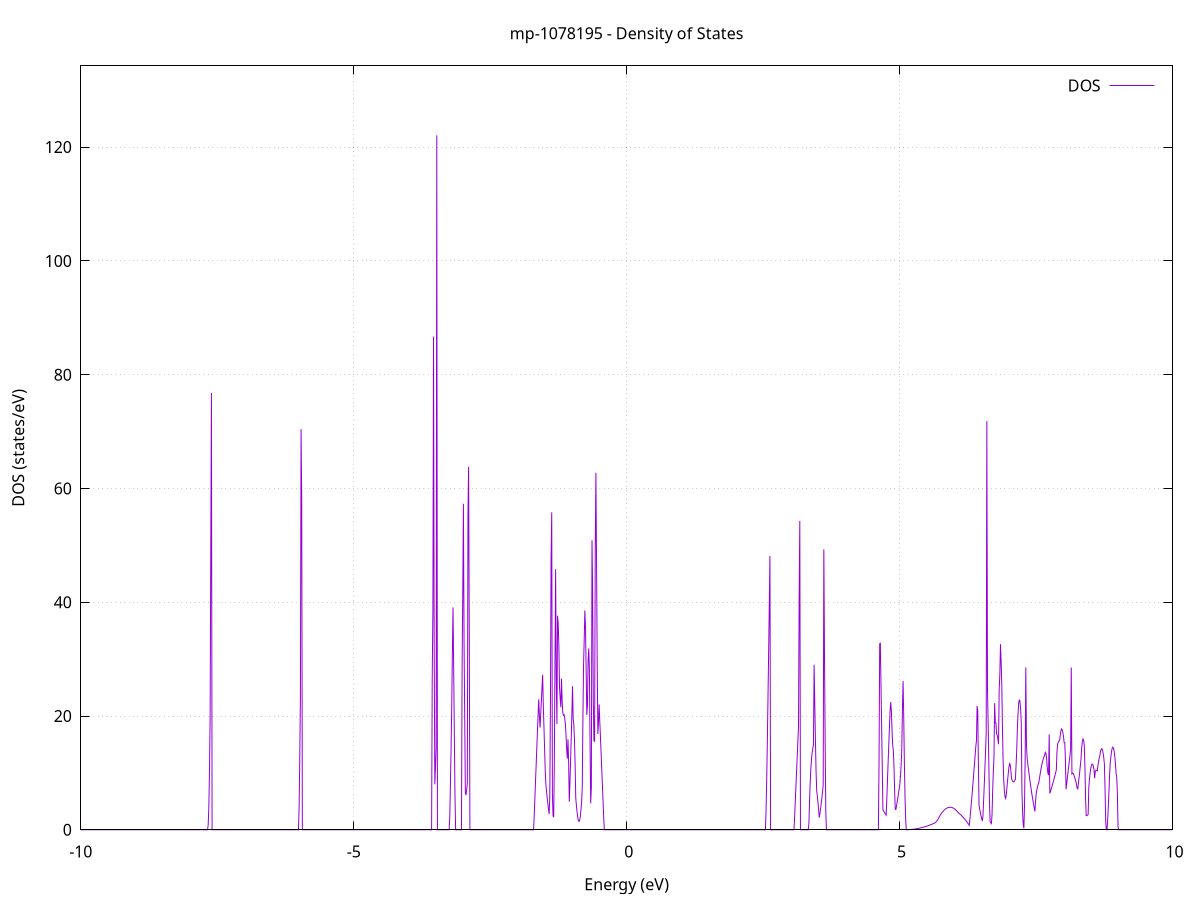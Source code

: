 set title 'mp-1078195 - Density of States'
set xlabel 'Energy (eV)'
set ylabel 'DOS (states/eV)'
set grid
set xrange [-10:10]
set yrange [0:134.280]
set xzeroaxis lt -1
set terminal png size 800,600
set output 'mp-1078195_dos_gnuplot.png'
plot '-' using 1:2 with lines title 'DOS'
-13.709900 0.000000
-13.698000 0.000000
-13.686100 0.000000
-13.674200 0.000000
-13.662300 0.000000
-13.650400 0.000000
-13.638500 0.000000
-13.626600 0.000000
-13.614700 0.000000
-13.602800 0.000000
-13.590900 0.000000
-13.579000 0.000000
-13.567100 0.000000
-13.555200 0.000000
-13.543300 0.000000
-13.531400 0.000000
-13.519500 0.000000
-13.507600 0.000000
-13.495700 0.000000
-13.483800 0.000000
-13.471900 0.000000
-13.460000 0.000000
-13.448100 0.000000
-13.436200 0.000000
-13.424300 0.000000
-13.412400 0.000000
-13.400500 0.000000
-13.388700 0.000000
-13.376800 0.000000
-13.364900 0.000000
-13.353000 0.000000
-13.341100 0.000000
-13.329200 0.000000
-13.317300 0.000000
-13.305400 0.000000
-13.293500 0.000000
-13.281600 0.000000
-13.269700 0.000000
-13.257800 0.000000
-13.245900 0.000000
-13.234000 0.000000
-13.222100 0.000000
-13.210200 0.000000
-13.198300 0.000000
-13.186400 0.000000
-13.174500 0.000000
-13.162600 0.000000
-13.150700 0.000000
-13.138800 0.000000
-13.126900 0.000000
-13.115000 0.000000
-13.103100 0.000000
-13.091200 0.000000
-13.079300 0.000000
-13.067400 0.000000
-13.055500 0.000000
-13.043600 0.000000
-13.031700 0.000000
-13.019800 0.000000
-13.007900 0.000000
-12.996000 0.000000
-12.984100 0.000000
-12.972200 0.000000
-12.960300 0.000000
-12.948400 0.000000
-12.936600 0.000000
-12.924700 0.000000
-12.912800 0.000000
-12.900900 0.000000
-12.889000 0.000000
-12.877100 0.000000
-12.865200 0.000000
-12.853300 0.000000
-12.841400 0.000000
-12.829500 0.000000
-12.817600 0.000000
-12.805700 0.000000
-12.793800 0.000000
-12.781900 0.000000
-12.770000 0.000000
-12.758100 0.000000
-12.746200 0.000000
-12.734300 0.000000
-12.722400 0.000000
-12.710500 0.000000
-12.698600 0.000000
-12.686700 0.000000
-12.674800 0.000000
-12.662900 0.000000
-12.651000 0.000000
-12.639100 0.000000
-12.627200 0.021600
-12.615300 3.107000
-12.603400 12.337200
-12.591500 29.364600
-12.579600 96.407700
-12.567700 18.772100
-12.555800 0.000000
-12.543900 0.000000
-12.532000 0.000000
-12.520100 0.000000
-12.508200 0.000000
-12.496400 0.000000
-12.484500 0.000000
-12.472600 0.000000
-12.460700 0.000000
-12.448800 0.000000
-12.436900 0.000000
-12.425000 0.000000
-12.413100 0.000000
-12.401200 0.000000
-12.389300 0.000000
-12.377400 0.000000
-12.365500 0.000000
-12.353600 0.000000
-12.341700 0.000000
-12.329800 0.000000
-12.317900 0.000000
-12.306000 0.000000
-12.294100 5.249900
-12.282200 16.718500
-12.270300 44.596500
-12.258400 97.132300
-12.246500 0.000000
-12.234600 0.000000
-12.222700 0.000000
-12.210800 0.000000
-12.198900 0.000000
-12.187000 0.000000
-12.175100 0.000000
-12.163200 0.000000
-12.151300 0.000000
-12.139400 0.000000
-12.127500 0.000000
-12.115600 0.000000
-12.103700 0.000000
-12.091800 0.000000
-12.079900 0.000000
-12.068000 0.000000
-12.056100 0.000000
-12.044300 0.000000
-12.032400 0.000000
-12.020500 0.000000
-12.008600 0.000000
-11.996700 0.000000
-11.984800 0.000000
-11.972900 0.000000
-11.961000 0.000000
-11.949100 0.000000
-11.937200 0.000000
-11.925300 0.000000
-11.913400 0.000000
-11.901500 0.000000
-11.889600 0.000000
-11.877700 0.000000
-11.865800 0.000000
-11.853900 0.000000
-11.842000 0.000000
-11.830100 0.000000
-11.818200 0.000000
-11.806300 0.000000
-11.794400 0.000000
-11.782500 0.000000
-11.770600 0.000000
-11.758700 0.000000
-11.746800 0.000000
-11.734900 0.000000
-11.723000 0.000000
-11.711100 66.922400
-11.699200 66.798400
-11.687300 92.194800
-11.675400 44.564300
-11.663500 0.000000
-11.651600 0.000000
-11.639700 0.000000
-11.627800 95.979700
-11.615900 146.879700
-11.604100 0.000000
-11.592200 0.000000
-11.580300 0.000000
-11.568400 0.000000
-11.556500 0.000000
-11.544600 0.000000
-11.532700 0.000000
-11.520800 0.000000
-11.508900 0.000000
-11.497000 0.000000
-11.485100 0.000000
-11.473200 0.000000
-11.461300 0.000000
-11.449400 0.000000
-11.437500 0.000000
-11.425600 0.000000
-11.413700 0.000000
-11.401800 0.000000
-11.389900 0.000000
-11.378000 0.000000
-11.366100 0.000000
-11.354200 0.000000
-11.342300 0.000000
-11.330400 0.000000
-11.318500 0.000000
-11.306600 0.000000
-11.294700 0.000000
-11.282800 0.000000
-11.270900 0.000000
-11.259000 0.000000
-11.247100 0.000000
-11.235200 0.000000
-11.223300 0.000000
-11.211400 0.000000
-11.199500 0.000000
-11.187600 0.000000
-11.175700 0.000000
-11.163800 0.000000
-11.152000 0.000000
-11.140100 0.000000
-11.128200 0.000000
-11.116300 0.000000
-11.104400 0.000000
-11.092500 0.000000
-11.080600 0.000000
-11.068700 0.000000
-11.056800 0.000000
-11.044900 0.000000
-11.033000 0.000000
-11.021100 0.000000
-11.009200 0.000000
-10.997300 0.000000
-10.985400 0.000000
-10.973500 0.000000
-10.961600 0.000000
-10.949700 0.000000
-10.937800 0.000000
-10.925900 0.000000
-10.914000 0.000000
-10.902100 0.000000
-10.890200 0.000000
-10.878300 0.000000
-10.866400 0.000000
-10.854500 0.000000
-10.842600 0.000000
-10.830700 0.000000
-10.818800 0.000000
-10.806900 0.000000
-10.795000 0.000000
-10.783100 0.000000
-10.771200 0.000000
-10.759300 0.000000
-10.747400 0.000000
-10.735500 0.000000
-10.723600 0.000000
-10.711800 0.000000
-10.699900 0.000000
-10.688000 0.000000
-10.676100 0.000000
-10.664200 0.000000
-10.652300 0.000000
-10.640400 0.000000
-10.628500 0.000000
-10.616600 0.000000
-10.604700 0.000000
-10.592800 0.000000
-10.580900 0.000000
-10.569000 0.000000
-10.557100 0.000000
-10.545200 0.000000
-10.533300 0.000000
-10.521400 0.000000
-10.509500 0.000000
-10.497600 0.000000
-10.485700 0.000000
-10.473800 0.000000
-10.461900 0.000000
-10.450000 0.000000
-10.438100 0.000000
-10.426200 0.000000
-10.414300 0.000000
-10.402400 0.000000
-10.390500 0.000000
-10.378600 0.000000
-10.366700 0.000000
-10.354800 0.000000
-10.342900 0.000000
-10.331000 0.000000
-10.319100 0.000000
-10.307200 0.000000
-10.295300 0.000000
-10.283400 0.000000
-10.271500 0.000000
-10.259700 0.000000
-10.247800 0.000000
-10.235900 0.000000
-10.224000 0.000000
-10.212100 0.000000
-10.200200 0.000000
-10.188300 0.000000
-10.176400 0.000000
-10.164500 0.000000
-10.152600 0.000000
-10.140700 0.000000
-10.128800 0.000000
-10.116900 0.000000
-10.105000 0.000000
-10.093100 0.000000
-10.081200 0.000000
-10.069300 0.000000
-10.057400 0.000000
-10.045500 0.000000
-10.033600 0.000000
-10.021700 0.000000
-10.009800 0.000000
-9.997900 0.000000
-9.986000 0.000000
-9.974100 0.000000
-9.962200 0.000000
-9.950300 0.000000
-9.938400 0.000000
-9.926500 0.000000
-9.914600 0.000000
-9.902700 0.000000
-9.890800 0.000000
-9.878900 0.000000
-9.867000 0.000000
-9.855100 0.000000
-9.843200 0.000000
-9.831300 0.000000
-9.819500 0.000000
-9.807600 0.000000
-9.795700 0.000000
-9.783800 0.000000
-9.771900 0.000000
-9.760000 0.000000
-9.748100 0.000000
-9.736200 0.000000
-9.724300 0.000000
-9.712400 0.000000
-9.700500 0.000000
-9.688600 0.000000
-9.676700 0.000000
-9.664800 0.000000
-9.652900 0.000000
-9.641000 0.000000
-9.629100 0.000000
-9.617200 0.000000
-9.605300 0.000000
-9.593400 0.000000
-9.581500 0.000000
-9.569600 0.000000
-9.557700 0.000000
-9.545800 0.000000
-9.533900 0.000000
-9.522000 0.000000
-9.510100 0.000000
-9.498200 0.000000
-9.486300 0.000000
-9.474400 0.000000
-9.462500 0.000000
-9.450600 0.000000
-9.438700 0.000000
-9.426800 0.000000
-9.414900 0.000000
-9.403000 0.000000
-9.391100 0.000000
-9.379200 0.000000
-9.367400 0.000000
-9.355500 0.000000
-9.343600 0.000000
-9.331700 0.000000
-9.319800 0.000000
-9.307900 0.000000
-9.296000 0.000000
-9.284100 0.000000
-9.272200 0.000000
-9.260300 0.000000
-9.248400 0.000000
-9.236500 0.000000
-9.224600 0.000000
-9.212700 0.000000
-9.200800 0.000000
-9.188900 0.000000
-9.177000 0.000000
-9.165100 0.000000
-9.153200 0.000000
-9.141300 0.000000
-9.129400 0.000000
-9.117500 0.000000
-9.105600 0.000000
-9.093700 0.000000
-9.081800 0.000000
-9.069900 0.000000
-9.058000 0.000000
-9.046100 0.000000
-9.034200 0.000000
-9.022300 0.000000
-9.010400 0.000000
-8.998500 0.000000
-8.986600 0.000000
-8.974700 0.000000
-8.962800 0.000000
-8.950900 0.000000
-8.939000 0.000000
-8.927200 0.000000
-8.915300 0.000000
-8.903400 0.000000
-8.891500 0.000000
-8.879600 0.000000
-8.867700 0.000000
-8.855800 0.000000
-8.843900 0.000000
-8.832000 0.000000
-8.820100 0.000000
-8.808200 0.000000
-8.796300 0.000000
-8.784400 0.000000
-8.772500 0.000000
-8.760600 0.000000
-8.748700 0.000000
-8.736800 0.000000
-8.724900 0.000000
-8.713000 0.000000
-8.701100 0.000000
-8.689200 0.000000
-8.677300 0.000000
-8.665400 0.000000
-8.653500 0.000000
-8.641600 0.000000
-8.629700 0.000000
-8.617800 0.000000
-8.605900 0.000000
-8.594000 0.000000
-8.582100 0.000000
-8.570200 0.000000
-8.558300 0.000000
-8.546400 0.000000
-8.534500 0.000000
-8.522600 0.000000
-8.510700 0.000000
-8.498800 0.000000
-8.486900 0.000000
-8.475100 0.000000
-8.463200 0.000000
-8.451300 0.000000
-8.439400 0.000000
-8.427500 0.000000
-8.415600 0.000000
-8.403700 0.000000
-8.391800 0.000000
-8.379900 0.000000
-8.368000 0.000000
-8.356100 0.000000
-8.344200 0.000000
-8.332300 0.000000
-8.320400 0.000000
-8.308500 0.000000
-8.296600 0.000000
-8.284700 0.000000
-8.272800 0.000000
-8.260900 0.000000
-8.249000 0.000000
-8.237100 0.000000
-8.225200 0.000000
-8.213300 0.000000
-8.201400 0.000000
-8.189500 0.000000
-8.177600 0.000000
-8.165700 0.000000
-8.153800 0.000000
-8.141900 0.000000
-8.130000 0.000000
-8.118100 0.000000
-8.106200 0.000000
-8.094300 0.000000
-8.082400 0.000000
-8.070500 0.000000
-8.058600 0.000000
-8.046700 0.000000
-8.034900 0.000000
-8.023000 0.000000
-8.011100 0.000000
-7.999200 0.000000
-7.987300 0.000000
-7.975400 0.000000
-7.963500 0.000000
-7.951600 0.000000
-7.939700 0.000000
-7.927800 0.000000
-7.915900 0.000000
-7.904000 0.000000
-7.892100 0.000000
-7.880200 0.000000
-7.868300 0.000000
-7.856400 0.000000
-7.844500 0.000000
-7.832600 0.000000
-7.820700 0.000000
-7.808800 0.000000
-7.796900 0.000000
-7.785000 0.000000
-7.773100 0.000000
-7.761200 0.000000
-7.749300 0.000000
-7.737400 0.000000
-7.725500 0.000000
-7.713600 0.000000
-7.701700 0.000000
-7.689800 0.000000
-7.677900 0.000000
-7.666000 0.876300
-7.654100 3.965700
-7.642200 10.370000
-7.630300 20.100300
-7.618400 49.810800
-7.606500 76.794800
-7.594600 0.000000
-7.582800 0.000000
-7.570900 0.000000
-7.559000 0.000000
-7.547100 0.000000
-7.535200 0.000000
-7.523300 0.000000
-7.511400 0.000000
-7.499500 0.000000
-7.487600 0.000000
-7.475700 0.000000
-7.463800 0.000000
-7.451900 0.000000
-7.440000 0.000000
-7.428100 0.000000
-7.416200 0.000000
-7.404300 0.000000
-7.392400 0.000000
-7.380500 0.000000
-7.368600 0.000000
-7.356700 0.000000
-7.344800 0.000000
-7.332900 0.000000
-7.321000 0.000000
-7.309100 0.000000
-7.297200 0.000000
-7.285300 0.000000
-7.273400 0.000000
-7.261500 0.000000
-7.249600 0.000000
-7.237700 0.000000
-7.225800 0.000000
-7.213900 0.000000
-7.202000 0.000000
-7.190100 0.000000
-7.178200 0.000000
-7.166300 0.000000
-7.154400 0.000000
-7.142600 0.000000
-7.130700 0.000000
-7.118800 0.000000
-7.106900 0.000000
-7.095000 0.000000
-7.083100 0.000000
-7.071200 0.000000
-7.059300 0.000000
-7.047400 0.000000
-7.035500 0.000000
-7.023600 0.000000
-7.011700 0.000000
-6.999800 0.000000
-6.987900 0.000000
-6.976000 0.000000
-6.964100 0.000000
-6.952200 0.000000
-6.940300 0.000000
-6.928400 0.000000
-6.916500 0.000000
-6.904600 0.000000
-6.892700 0.000000
-6.880800 0.000000
-6.868900 0.000000
-6.857000 0.000000
-6.845100 0.000000
-6.833200 0.000000
-6.821300 0.000000
-6.809400 0.000000
-6.797500 0.000000
-6.785600 0.000000
-6.773700 0.000000
-6.761800 0.000000
-6.749900 0.000000
-6.738000 0.000000
-6.726100 0.000000
-6.714200 0.000000
-6.702300 0.000000
-6.690500 0.000000
-6.678600 0.000000
-6.666700 0.000000
-6.654800 0.000000
-6.642900 0.000000
-6.631000 0.000000
-6.619100 0.000000
-6.607200 0.000000
-6.595300 0.000000
-6.583400 0.000000
-6.571500 0.000000
-6.559600 0.000000
-6.547700 0.000000
-6.535800 0.000000
-6.523900 0.000000
-6.512000 0.000000
-6.500100 0.000000
-6.488200 0.000000
-6.476300 0.000000
-6.464400 0.000000
-6.452500 0.000000
-6.440600 0.000000
-6.428700 0.000000
-6.416800 0.000000
-6.404900 0.000000
-6.393000 0.000000
-6.381100 0.000000
-6.369200 0.000000
-6.357300 0.000000
-6.345400 0.000000
-6.333500 0.000000
-6.321600 0.000000
-6.309700 0.000000
-6.297800 0.000000
-6.285900 0.000000
-6.274000 0.000000
-6.262100 0.000000
-6.250300 0.000000
-6.238400 0.000000
-6.226500 0.000000
-6.214600 0.000000
-6.202700 0.000000
-6.190800 0.000000
-6.178900 0.000000
-6.167000 0.000000
-6.155100 0.000000
-6.143200 0.000000
-6.131300 0.000000
-6.119400 0.000000
-6.107500 0.000000
-6.095600 0.000000
-6.083700 0.000000
-6.071800 0.000000
-6.059900 0.000000
-6.048000 0.000000
-6.036100 0.000000
-6.024200 0.000000
-6.012300 0.000000
-6.000400 3.854100
-5.988500 12.726000
-5.976600 23.284700
-5.964700 70.439900
-5.952800 58.512600
-5.940900 0.000000
-5.929000 0.000000
-5.917100 0.000000
-5.905200 0.000000
-5.893300 0.000000
-5.881400 0.000000
-5.869500 0.000000
-5.857600 0.000000
-5.845700 0.000000
-5.833800 0.000000
-5.821900 0.000000
-5.810000 0.000000
-5.798200 0.000000
-5.786300 0.000000
-5.774400 0.000000
-5.762500 0.000000
-5.750600 0.000000
-5.738700 0.000000
-5.726800 0.000000
-5.714900 0.000000
-5.703000 0.000000
-5.691100 0.000000
-5.679200 0.000000
-5.667300 0.000000
-5.655400 0.000000
-5.643500 0.000000
-5.631600 0.000000
-5.619700 0.000000
-5.607800 0.000000
-5.595900 0.000000
-5.584000 0.000000
-5.572100 0.000000
-5.560200 0.000000
-5.548300 0.000000
-5.536400 0.000000
-5.524500 0.000000
-5.512600 0.000000
-5.500700 0.000000
-5.488800 0.000000
-5.476900 0.000000
-5.465000 0.000000
-5.453100 0.000000
-5.441200 0.000000
-5.429300 0.000000
-5.417400 0.000000
-5.405500 0.000000
-5.393600 0.000000
-5.381700 0.000000
-5.369800 0.000000
-5.358000 0.000000
-5.346100 0.000000
-5.334200 0.000000
-5.322300 0.000000
-5.310400 0.000000
-5.298500 0.000000
-5.286600 0.000000
-5.274700 0.000000
-5.262800 0.000000
-5.250900 0.000000
-5.239000 0.000000
-5.227100 0.000000
-5.215200 0.000000
-5.203300 0.000000
-5.191400 0.000000
-5.179500 0.000000
-5.167600 0.000000
-5.155700 0.000000
-5.143800 0.000000
-5.131900 0.000000
-5.120000 0.000000
-5.108100 0.000000
-5.096200 0.000000
-5.084300 0.000000
-5.072400 0.000000
-5.060500 0.000000
-5.048600 0.000000
-5.036700 0.000000
-5.024800 0.000000
-5.012900 0.000000
-5.001000 0.000000
-4.989100 0.000000
-4.977200 0.000000
-4.965300 0.000000
-4.953400 0.000000
-4.941500 0.000000
-4.929600 0.000000
-4.917700 0.000000
-4.905900 0.000000
-4.894000 0.000000
-4.882100 0.000000
-4.870200 0.000000
-4.858300 0.000000
-4.846400 0.000000
-4.834500 0.000000
-4.822600 0.000000
-4.810700 0.000000
-4.798800 0.000000
-4.786900 0.000000
-4.775000 0.000000
-4.763100 0.000000
-4.751200 0.000000
-4.739300 0.000000
-4.727400 0.000000
-4.715500 0.000000
-4.703600 0.000000
-4.691700 0.000000
-4.679800 0.000000
-4.667900 0.000000
-4.656000 0.000000
-4.644100 0.000000
-4.632200 0.000000
-4.620300 0.000000
-4.608400 0.000000
-4.596500 0.000000
-4.584600 0.000000
-4.572700 0.000000
-4.560800 0.000000
-4.548900 0.000000
-4.537000 0.000000
-4.525100 0.000000
-4.513200 0.000000
-4.501300 0.000000
-4.489400 0.000000
-4.477500 0.000000
-4.465700 0.000000
-4.453800 0.000000
-4.441900 0.000000
-4.430000 0.000000
-4.418100 0.000000
-4.406200 0.000000
-4.394300 0.000000
-4.382400 0.000000
-4.370500 0.000000
-4.358600 0.000000
-4.346700 0.000000
-4.334800 0.000000
-4.322900 0.000000
-4.311000 0.000000
-4.299100 0.000000
-4.287200 0.000000
-4.275300 0.000000
-4.263400 0.000000
-4.251500 0.000000
-4.239600 0.000000
-4.227700 0.000000
-4.215800 0.000000
-4.203900 0.000000
-4.192000 0.000000
-4.180100 0.000000
-4.168200 0.000000
-4.156300 0.000000
-4.144400 0.000000
-4.132500 0.000000
-4.120600 0.000000
-4.108700 0.000000
-4.096800 0.000000
-4.084900 0.000000
-4.073000 0.000000
-4.061100 0.000000
-4.049200 0.000000
-4.037300 0.000000
-4.025400 0.000000
-4.013600 0.000000
-4.001700 0.000000
-3.989800 0.000000
-3.977900 0.000000
-3.966000 0.000000
-3.954100 0.000000
-3.942200 0.000000
-3.930300 0.000000
-3.918400 0.000000
-3.906500 0.000000
-3.894600 0.000000
-3.882700 0.000000
-3.870800 0.000000
-3.858900 0.000000
-3.847000 0.000000
-3.835100 0.000000
-3.823200 0.000000
-3.811300 0.000000
-3.799400 0.000000
-3.787500 0.000000
-3.775600 0.000000
-3.763700 0.000000
-3.751800 0.000000
-3.739900 0.000000
-3.728000 0.000000
-3.716100 0.000000
-3.704200 0.000000
-3.692300 0.000000
-3.680400 0.000000
-3.668500 0.000000
-3.656600 0.000000
-3.644700 0.000000
-3.632800 0.000000
-3.620900 0.000000
-3.609000 0.000000
-3.597100 0.000000
-3.585200 0.000000
-3.573400 0.000000
-3.561500 26.696500
-3.549600 38.754000
-3.537700 86.688800
-3.525800 31.572800
-3.513900 7.999800
-3.502000 11.110300
-3.490100 14.312200
-3.478200 122.073100
-3.466300 0.000000
-3.454400 0.000000
-3.442500 0.000000
-3.430600 0.000000
-3.418700 0.000000
-3.406800 0.000000
-3.394900 0.000000
-3.383000 0.000000
-3.371100 0.000000
-3.359200 0.000000
-3.347300 0.000000
-3.335400 0.000000
-3.323500 0.000000
-3.311600 0.000000
-3.299700 0.000000
-3.287800 0.000000
-3.275900 0.000000
-3.264000 0.000000
-3.252100 0.016400
-3.240200 2.297000
-3.228300 8.168200
-3.216400 14.189700
-3.204500 21.575300
-3.192600 31.567800
-3.180700 39.080800
-3.168800 28.185300
-3.156900 17.194000
-3.145000 6.106900
-3.133100 0.000000
-3.121300 0.000000
-3.109400 0.000000
-3.097500 0.000000
-3.085600 0.000000
-3.073700 0.000000
-3.061800 0.000000
-3.049900 0.000000
-3.038000 0.000000
-3.026100 0.000000
-3.014200 28.606100
-3.002300 41.702900
-2.990400 57.310800
-2.978500 32.830100
-2.966600 20.002000
-2.954700 6.455900
-2.942800 6.088100
-2.930900 7.087800
-2.919000 8.090200
-2.907100 55.318000
-2.895200 63.782800
-2.883300 35.144500
-2.871400 0.000000
-2.859500 0.000000
-2.847600 0.000000
-2.835700 0.000000
-2.823800 0.000000
-2.811900 0.000000
-2.800000 0.000000
-2.788100 0.000000
-2.776200 0.000000
-2.764300 0.000000
-2.752400 0.000000
-2.740500 0.000000
-2.728600 0.000000
-2.716700 0.000000
-2.704800 0.000000
-2.692900 0.000000
-2.681100 0.000000
-2.669200 0.000000
-2.657300 0.000000
-2.645400 0.000000
-2.633500 0.000000
-2.621600 0.000000
-2.609700 0.000000
-2.597800 0.000000
-2.585900 0.000000
-2.574000 0.000000
-2.562100 0.000000
-2.550200 0.000000
-2.538300 0.000000
-2.526400 0.000000
-2.514500 0.000000
-2.502600 0.000000
-2.490700 0.000000
-2.478800 0.000000
-2.466900 0.000000
-2.455000 0.000000
-2.443100 0.000000
-2.431200 0.000000
-2.419300 0.000000
-2.407400 0.000000
-2.395500 0.000000
-2.383600 0.000000
-2.371700 0.000000
-2.359800 0.000000
-2.347900 0.000000
-2.336000 0.000000
-2.324100 0.000000
-2.312200 0.000000
-2.300300 0.000000
-2.288400 0.000000
-2.276500 0.000000
-2.264600 0.000000
-2.252700 0.000000
-2.240800 0.000000
-2.229000 0.000000
-2.217100 0.000000
-2.205200 0.000000
-2.193300 0.000000
-2.181400 0.000000
-2.169500 0.000000
-2.157600 0.000000
-2.145700 0.000000
-2.133800 0.000000
-2.121900 0.000000
-2.110000 0.000000
-2.098100 0.000000
-2.086200 0.000000
-2.074300 0.000000
-2.062400 0.000000
-2.050500 0.000000
-2.038600 0.000000
-2.026700 0.000000
-2.014800 0.000000
-2.002900 0.000000
-1.991000 0.000000
-1.979100 0.000000
-1.967200 0.000000
-1.955300 0.000000
-1.943400 0.000000
-1.931500 0.000000
-1.919600 0.000000
-1.907700 0.000000
-1.895800 0.000000
-1.883900 0.000000
-1.872000 0.000000
-1.860100 0.000000
-1.848200 0.000000
-1.836300 0.000000
-1.824400 0.000000
-1.812500 0.000000
-1.800600 0.000000
-1.788800 0.000000
-1.776900 0.000000
-1.765000 0.000000
-1.753100 0.000000
-1.741200 0.000000
-1.729300 0.000000
-1.717400 0.000000
-1.705500 0.000000
-1.693600 2.349000
-1.681700 5.382800
-1.669800 8.397500
-1.657900 11.393100
-1.646000 14.369600
-1.634100 17.326900
-1.622200 20.265200
-1.610300 22.925600
-1.598400 20.043300
-1.586500 17.948400
-1.574600 20.257000
-1.562700 22.601600
-1.550800 24.932300
-1.538900 27.249100
-1.527000 21.990500
-1.515100 18.113600
-1.503200 14.243100
-1.491300 10.379000
-1.479400 7.960800
-1.467500 6.738900
-1.455600 5.607200
-1.443700 4.565900
-1.431800 3.614900
-1.419900 2.754700
-1.408000 5.922800
-1.396100 22.262700
-1.384200 47.926100
-1.372300 55.802400
-1.360400 6.429000
-1.348500 2.427800
-1.336700 2.216800
-1.324800 11.959200
-1.312900 29.453000
-1.301000 45.813400
-1.289100 26.414400
-1.277200 18.582700
-1.265300 37.604800
-1.253400 36.221800
-1.241500 32.152900
-1.229600 25.008500
-1.217700 23.156800
-1.205800 21.543400
-1.193900 26.576300
-1.182000 22.823500
-1.170100 20.588000
-1.158200 20.128300
-1.146300 20.238900
-1.134400 19.695900
-1.122500 18.499200
-1.110600 16.648800
-1.098700 14.144800
-1.086800 12.499100
-1.074900 15.904500
-1.063000 11.935600
-1.051100 4.935900
-1.039200 8.101300
-1.027300 12.058100
-1.015400 15.956600
-1.003500 20.271900
-0.991600 25.234900
-0.979700 19.509500
-0.967800 18.499700
-0.955900 15.797600
-0.944000 11.403200
-0.932100 5.534200
-0.920200 4.260000
-0.908300 3.141900
-0.896500 2.213200
-0.884600 1.644300
-0.872700 1.458900
-0.860800 1.656900
-0.848900 2.347600
-0.837000 3.494800
-0.825100 4.869400
-0.813200 7.476900
-0.801300 19.375600
-0.789400 28.996500
-0.777500 33.313700
-0.765600 38.544700
-0.753700 35.570000
-0.741800 28.027000
-0.729900 20.189500
-0.718000 21.869900
-0.706100 29.729100
-0.694200 31.885700
-0.682300 28.049000
-0.670400 15.127600
-0.658500 4.647300
-0.646600 7.481300
-0.634700 50.885500
-0.622800 41.672700
-0.610900 22.572300
-0.599000 15.717700
-0.587100 15.480600
-0.575200 49.118300
-0.563300 62.748700
-0.551400 46.935200
-0.539500 29.568400
-0.527600 16.834100
-0.515700 18.889100
-0.503800 22.041600
-0.491900 19.030100
-0.480000 16.286000
-0.468100 13.517300
-0.456200 10.724000
-0.444400 7.905900
-0.432500 5.063200
-0.420600 2.195700
-0.408700 0.000000
-0.396800 0.000000
-0.384900 0.000000
-0.373000 0.000000
-0.361100 0.000000
-0.349200 0.000000
-0.337300 0.000000
-0.325400 0.000000
-0.313500 0.000000
-0.301600 0.000000
-0.289700 0.000000
-0.277800 0.000000
-0.265900 0.000000
-0.254000 0.000000
-0.242100 0.000000
-0.230200 0.000000
-0.218300 0.000000
-0.206400 0.000000
-0.194500 0.000000
-0.182600 0.000000
-0.170700 0.000000
-0.158800 0.000000
-0.146900 0.000000
-0.135000 0.000000
-0.123100 0.000000
-0.111200 0.000000
-0.099300 0.000000
-0.087400 0.000000
-0.075500 0.000000
-0.063600 0.000000
-0.051700 0.000000
-0.039800 0.000000
-0.027900 0.000000
-0.016000 0.000000
-0.004200 0.000000
0.007700 0.000000
0.019600 0.000000
0.031500 0.000000
0.043400 0.000000
0.055300 0.000000
0.067200 0.000000
0.079100 0.000000
0.091000 0.000000
0.102900 0.000000
0.114800 0.000000
0.126700 0.000000
0.138600 0.000000
0.150500 0.000000
0.162400 0.000000
0.174300 0.000000
0.186200 0.000000
0.198100 0.000000
0.210000 0.000000
0.221900 0.000000
0.233800 0.000000
0.245700 0.000000
0.257600 0.000000
0.269500 0.000000
0.281400 0.000000
0.293300 0.000000
0.305200 0.000000
0.317100 0.000000
0.329000 0.000000
0.340900 0.000000
0.352800 0.000000
0.364700 0.000000
0.376600 0.000000
0.388500 0.000000
0.400400 0.000000
0.412300 0.000000
0.424200 0.000000
0.436100 0.000000
0.447900 0.000000
0.459800 0.000000
0.471700 0.000000
0.483600 0.000000
0.495500 0.000000
0.507400 0.000000
0.519300 0.000000
0.531200 0.000000
0.543100 0.000000
0.555000 0.000000
0.566900 0.000000
0.578800 0.000000
0.590700 0.000000
0.602600 0.000000
0.614500 0.000000
0.626400 0.000000
0.638300 0.000000
0.650200 0.000000
0.662100 0.000000
0.674000 0.000000
0.685900 0.000000
0.697800 0.000000
0.709700 0.000000
0.721600 0.000000
0.733500 0.000000
0.745400 0.000000
0.757300 0.000000
0.769200 0.000000
0.781100 0.000000
0.793000 0.000000
0.804900 0.000000
0.816800 0.000000
0.828700 0.000000
0.840600 0.000000
0.852500 0.000000
0.864400 0.000000
0.876300 0.000000
0.888100 0.000000
0.900000 0.000000
0.911900 0.000000
0.923800 0.000000
0.935700 0.000000
0.947600 0.000000
0.959500 0.000000
0.971400 0.000000
0.983300 0.000000
0.995200 0.000000
1.007100 0.000000
1.019000 0.000000
1.030900 0.000000
1.042800 0.000000
1.054700 0.000000
1.066600 0.000000
1.078500 0.000000
1.090400 0.000000
1.102300 0.000000
1.114200 0.000000
1.126100 0.000000
1.138000 0.000000
1.149900 0.000000
1.161800 0.000000
1.173700 0.000000
1.185600 0.000000
1.197500 0.000000
1.209400 0.000000
1.221300 0.000000
1.233200 0.000000
1.245100 0.000000
1.257000 0.000000
1.268900 0.000000
1.280800 0.000000
1.292700 0.000000
1.304600 0.000000
1.316500 0.000000
1.328400 0.000000
1.340200 0.000000
1.352100 0.000000
1.364000 0.000000
1.375900 0.000000
1.387800 0.000000
1.399700 0.000000
1.411600 0.000000
1.423500 0.000000
1.435400 0.000000
1.447300 0.000000
1.459200 0.000000
1.471100 0.000000
1.483000 0.000000
1.494900 0.000000
1.506800 0.000000
1.518700 0.000000
1.530600 0.000000
1.542500 0.000000
1.554400 0.000000
1.566300 0.000000
1.578200 0.000000
1.590100 0.000000
1.602000 0.000000
1.613900 0.000000
1.625800 0.000000
1.637700 0.000000
1.649600 0.000000
1.661500 0.000000
1.673400 0.000000
1.685300 0.000000
1.697200 0.000000
1.709100 0.000000
1.721000 0.000000
1.732900 0.000000
1.744800 0.000000
1.756700 0.000000
1.768600 0.000000
1.780400 0.000000
1.792300 0.000000
1.804200 0.000000
1.816100 0.000000
1.828000 0.000000
1.839900 0.000000
1.851800 0.000000
1.863700 0.000000
1.875600 0.000000
1.887500 0.000000
1.899400 0.000000
1.911300 0.000000
1.923200 0.000000
1.935100 0.000000
1.947000 0.000000
1.958900 0.000000
1.970800 0.000000
1.982700 0.000000
1.994600 0.000000
2.006500 0.000000
2.018400 0.000000
2.030300 0.000000
2.042200 0.000000
2.054100 0.000000
2.066000 0.000000
2.077900 0.000000
2.089800 0.000000
2.101700 0.000000
2.113600 0.000000
2.125500 0.000000
2.137400 0.000000
2.149300 0.000000
2.161200 0.000000
2.173100 0.000000
2.185000 0.000000
2.196900 0.000000
2.208800 0.000000
2.220700 0.000000
2.232500 0.000000
2.244400 0.000000
2.256300 0.000000
2.268200 0.000000
2.280100 0.000000
2.292000 0.000000
2.303900 0.000000
2.315800 0.000000
2.327700 0.000000
2.339600 0.000000
2.351500 0.000000
2.363400 0.000000
2.375300 0.000000
2.387200 0.000000
2.399100 0.000000
2.411000 0.000000
2.422900 0.000000
2.434800 0.000000
2.446700 0.000000
2.458600 0.000000
2.470500 0.000000
2.482400 0.000000
2.494300 0.000000
2.506200 0.000000
2.518100 0.000000
2.530000 0.000000
2.541900 0.000000
2.553800 3.180700
2.565700 8.712300
2.577600 15.466500
2.589500 23.179700
2.601400 31.220800
2.613300 39.532700
2.625200 48.115200
2.637100 0.000000
2.649000 0.000000
2.660900 0.000000
2.672700 0.000000
2.684600 0.000000
2.696500 0.000000
2.708400 0.000000
2.720300 0.000000
2.732200 0.000000
2.744100 0.000000
2.756000 0.000000
2.767900 0.000000
2.779800 0.000000
2.791700 0.000000
2.803600 0.000000
2.815500 0.000000
2.827400 0.000000
2.839300 0.000000
2.851200 0.000000
2.863100 0.000000
2.875000 0.000000
2.886900 0.000000
2.898800 0.000000
2.910700 0.000000
2.922600 0.000000
2.934500 0.000000
2.946400 0.000000
2.958300 0.000000
2.970200 0.000000
2.982100 0.000000
2.994000 0.000000
3.005900 0.000000
3.017800 0.000000
3.029700 0.000000
3.041600 0.000000
3.053500 0.000000
3.065400 0.000000
3.077300 2.256700
3.089200 4.917700
3.101100 7.576200
3.113000 10.232100
3.124800 12.885600
3.136700 15.536500
3.148600 18.185000
3.160500 41.470300
3.172400 54.315600
3.184300 0.000000
3.196200 0.000000
3.208100 0.000000
3.220000 0.000000
3.231900 0.000000
3.243800 0.000000
3.255700 0.000000
3.267600 0.000000
3.279500 0.000000
3.291400 0.000000
3.303300 0.000000
3.315200 0.000000
3.327100 0.000000
3.339000 1.161800
3.350900 5.086600
3.362800 8.279700
3.374700 10.741100
3.386600 12.470900
3.398500 13.522700
3.410400 14.321300
3.422300 14.958000
3.434200 29.008000
3.446100 22.308500
3.458000 16.062400
3.469900 10.269900
3.481800 6.884300
3.493700 5.931400
3.505600 4.794800
3.517500 3.474500
3.529400 2.123800
3.541300 2.880300
3.553200 3.714800
3.565000 4.627400
3.576900 5.618000
3.588800 6.686600
3.600700 7.833200
3.612600 49.295300
3.624500 30.963000
3.636400 15.606100
3.648300 3.224500
3.660200 0.000000
3.672100 0.000000
3.684000 0.000000
3.695900 0.000000
3.707800 0.000000
3.719700 0.000000
3.731600 0.000000
3.743500 0.000000
3.755400 0.000000
3.767300 0.000000
3.779200 0.000000
3.791100 0.000000
3.803000 0.000000
3.814900 0.000000
3.826800 0.000000
3.838700 0.000000
3.850600 0.000000
3.862500 0.000000
3.874400 0.000000
3.886300 0.000000
3.898200 0.000000
3.910100 0.000000
3.922000 0.000000
3.933900 0.000000
3.945800 0.000000
3.957700 0.000000
3.969600 0.000000
3.981500 0.000000
3.993400 0.000000
4.005300 0.000000
4.017100 0.000000
4.029000 0.000000
4.040900 0.000000
4.052800 0.000000
4.064700 0.000000
4.076600 0.000000
4.088500 0.000000
4.100400 0.000000
4.112300 0.000000
4.124200 0.000000
4.136100 0.000000
4.148000 0.000000
4.159900 0.000000
4.171800 0.000000
4.183700 0.000000
4.195600 0.000000
4.207500 0.000000
4.219400 0.000000
4.231300 0.000000
4.243200 0.000000
4.255100 0.000000
4.267000 0.000000
4.278900 0.000000
4.290800 0.000000
4.302700 0.000000
4.314600 0.000000
4.326500 0.000000
4.338400 0.000000
4.350300 0.000000
4.362200 0.000000
4.374100 0.000000
4.386000 0.000000
4.397900 0.000000
4.409800 0.000000
4.421700 0.000000
4.433600 0.000000
4.445500 0.000000
4.457300 0.000000
4.469200 0.000000
4.481100 0.000000
4.493000 0.000000
4.504900 0.000000
4.516800 0.000000
4.528700 0.000000
4.540600 0.000000
4.552500 0.000000
4.564400 0.000000
4.576300 0.000000
4.588200 0.000000
4.600100 0.000000
4.612000 0.000000
4.623900 11.992000
4.635800 32.707300
4.647700 32.785000
4.659600 25.548600
4.671500 18.185700
4.683400 10.696300
4.695300 3.476900
4.707200 3.295800
4.719100 3.114800
4.731000 2.933700
4.742900 2.752700
4.754800 2.571600
4.766700 5.578600
4.778600 8.799500
4.790500 11.943000
4.802400 15.008900
4.814300 17.997300
4.826200 20.908200
4.838100 22.458900
4.850000 20.897000
4.861900 17.386400
4.873800 14.945400
4.885700 13.896400
4.897600 11.264500
4.909400 6.861000
4.921300 3.595500
4.933200 3.577600
4.945100 4.210600
4.957000 4.955100
4.968900 5.698700
4.980800 6.441400
4.992700 7.183300
5.004600 8.007700
5.016500 9.379200
5.028400 11.369300
5.040300 13.978000
5.052200 21.188000
5.064100 26.140700
5.076000 19.972800
5.087900 11.844500
5.099800 5.803700
5.111700 1.851200
5.123600 0.003600
5.135500 0.007000
5.147400 0.011500
5.159300 0.017100
5.171200 0.023800
5.183100 0.031600
5.195000 0.040500
5.206900 0.050600
5.218800 0.061700
5.230700 0.074000
5.242600 0.087400
5.254500 0.101900
5.266400 0.117500
5.278300 0.134200
5.290200 0.152000
5.302100 0.170900
5.314000 0.190900
5.325900 0.212100
5.337800 0.234400
5.349600 0.257700
5.361500 0.282200
5.373400 0.307800
5.385300 0.334500
5.397200 0.362300
5.409100 0.391200
5.421000 0.421300
5.432900 0.452400
5.444800 0.484700
5.456700 0.518000
5.468600 0.552500
5.480500 0.588100
5.492400 0.624800
5.504300 0.662600
5.516200 0.701500
5.528100 0.741500
5.540000 0.782700
5.551900 0.824900
5.563800 0.868300
5.575700 0.912700
5.587600 0.958300
5.599500 1.005000
5.611400 1.052800
5.623300 1.101700
5.635200 1.151700
5.647100 1.202900
5.659000 1.292500
5.670900 1.408400
5.682800 1.548900
5.694700 1.714000
5.706600 1.903700
5.718500 2.125300
5.730400 2.329800
5.742300 2.522300
5.754200 2.702600
5.766100 2.870900
5.778000 3.027000
5.789900 3.171100
5.801700 3.303100
5.813600 3.423000
5.825500 3.530800
5.837400 3.626600
5.849300 3.710200
5.861200 3.781800
5.873100 3.841200
5.885000 3.888600
5.896900 3.923900
5.908800 3.947000
5.920700 3.958100
5.932600 3.957200
5.944500 3.944100
5.956400 3.918900
5.968300 3.881600
5.980200 3.832300
5.992100 3.770900
6.004000 3.697300
6.015900 3.611700
6.027800 3.514000
6.039700 3.404200
6.051600 3.282300
6.063500 3.148300
6.075400 3.002300
6.087300 2.907100
6.099200 2.811300
6.111100 2.710600
6.123000 2.604900
6.134900 2.494200
6.146800 2.378600
6.158700 2.257900
6.170600 2.132300
6.182500 2.001700
6.194400 1.866100
6.206300 1.725600
6.218200 1.580000
6.230100 1.429500
6.241900 1.274000
6.253800 1.113600
6.265700 0.948100
6.277600 0.777700
6.289500 1.987300
6.301400 3.256600
6.313300 4.526700
6.325200 5.797400
6.337100 7.218000
6.349000 8.690500
6.360900 10.168800
6.372800 11.652700
6.384700 13.142300
6.396600 14.637700
6.408500 15.620900
6.420400 21.758700
6.432300 20.855200
6.444200 11.396400
6.456100 4.323800
6.468000 3.625900
6.479900 3.019600
6.491800 2.468800
6.503700 1.973400
6.515600 1.533400
6.527500 2.400000
6.539400 5.047100
6.551300 7.828900
6.563200 10.745600
6.575100 13.797000
6.587000 16.983200
6.598900 71.848800
6.610800 24.687300
6.622700 18.558300
6.634600 12.043000
6.646500 5.141400
6.658400 1.411000
6.670300 1.245400
6.682200 1.090100
6.694000 2.708100
6.705900 6.970100
6.717800 10.298900
6.729700 12.694600
6.741600 22.275800
6.753500 18.782800
6.765400 18.760400
6.777300 16.874200
6.789200 16.590000
6.801100 15.976000
6.813000 15.032400
6.824900 24.681000
6.836800 27.161600
6.848700 32.615500
6.860600 29.607100
6.872500 25.552100
6.884400 18.081800
6.896300 12.320700
6.908200 8.765000
6.920100 6.854600
6.932000 5.768200
6.943900 5.506000
6.955800 6.269700
6.967700 7.534200
6.979600 8.747400
6.991500 9.909500
7.003400 11.022900
7.015300 11.638000
7.027200 11.420700
7.039100 10.371200
7.051000 9.031800
7.062900 8.692500
7.074800 8.486500
7.086700 8.413800
7.098600 8.474500
7.110500 8.668500
7.122400 8.911100
7.134200 11.398400
7.146100 13.930200
7.158000 17.699800
7.169900 20.448000
7.181800 22.174800
7.193700 22.880100
7.205600 22.563900
7.217500 21.226200
7.229400 18.867100
7.241300 6.854800
7.253200 3.212900
7.265100 0.925400
7.277000 0.263200
7.288900 4.234200
7.300800 12.713500
7.312700 28.538400
7.324600 14.945000
7.336500 12.619500
7.348400 11.649400
7.360300 10.713400
7.372200 9.811400
7.384100 8.943300
7.396000 8.109300
7.407900 7.309300
7.419800 6.543300
7.431700 5.811300
7.443600 5.113300
7.455500 4.449300
7.467400 3.819300
7.479300 3.223300
7.491200 5.023100
7.503100 6.325400
7.515000 7.006100
7.526900 7.563200
7.538800 7.996600
7.550700 8.306300
7.562600 9.024100
7.574500 9.737500
7.586300 10.432400
7.598200 11.056400
7.610100 11.609500
7.622000 12.091800
7.633900 12.503200
7.645800 12.843700
7.657700 13.113300
7.669600 13.618500
7.681500 13.430500
7.693400 12.548200
7.705300 10.971500
7.717200 9.949300
7.729100 9.591200
7.741000 16.784300
7.752900 6.377400
7.764800 6.744900
7.776700 7.122800
7.788600 7.510900
7.800500 7.909300
7.812400 8.318000
7.824300 8.736900
7.836200 9.166200
7.848100 9.605700
7.860000 10.055500
7.871900 10.515600
7.883800 13.716400
7.895700 15.059600
7.907600 15.386900
7.919500 15.590700
7.931400 15.702700
7.943300 16.546200
7.955200 17.385300
7.967100 17.725900
7.979000 17.568000
7.990900 17.109200
8.002800 16.430900
8.014700 15.328300
8.026500 15.314800
8.038400 12.267400
8.050300 7.111600
8.062200 8.119100
8.074100 9.122400
8.086000 10.121500
8.097900 11.116400
8.109800 12.107200
8.121700 13.093800
8.133600 14.076200
8.145500 28.526300
8.157400 9.818200
8.169300 9.961400
8.181200 9.907900
8.193100 9.657400
8.205000 9.232500
8.216900 8.941700
8.228800 8.525400
8.240700 7.983000
8.252600 7.314300
8.264500 7.194200
8.276400 8.123300
8.288300 9.117800
8.300200 10.177800
8.312100 11.303300
8.324000 12.494300
8.335900 14.290900
8.347800 15.483200
8.359700 15.972800
8.371600 15.759800
8.383500 14.844200
8.395400 11.314600
8.407300 5.591300
8.419200 2.495100
8.431100 2.480200
8.443000 2.587900
8.454900 2.697200
8.466800 7.459900
8.478600 8.856000
8.490500 9.963400
8.502400 10.782100
8.514300 11.312100
8.526200 11.553400
8.538100 11.505900
8.550000 11.169700
8.561900 10.544900
8.573800 9.066200
8.585700 10.271500
8.597600 10.463100
8.609500 10.425600
8.621400 10.351700
8.633300 11.234700
8.645200 11.970100
8.657100 12.558000
8.669000 13.030800
8.680900 13.743600
8.692800 14.150700
8.704700 14.251200
8.716600 14.044900
8.728500 13.531900
8.740400 12.712200
8.752300 11.585800
8.764200 7.283000
8.776100 1.446200
8.788000 0.076900
8.799900 0.000000
8.811800 1.546000
8.823700 3.974300
8.835600 6.636800
8.847500 9.566000
8.859400 11.792400
8.871300 12.830700
8.883200 13.768400
8.895100 14.334800
8.907000 14.529900
8.918800 14.353600
8.930700 13.806000
8.942600 12.887000
8.954500 11.596700
8.966400 9.935100
8.978300 9.247400
8.990200 6.462100
9.002100 0.506800
9.014000 0.000000
9.025900 0.000000
9.037800 0.000000
9.049700 0.000000
9.061600 0.000000
9.073500 0.000000
9.085400 0.000000
9.097300 0.000000
9.109200 0.000000
9.121100 0.000000
9.133000 0.000000
9.144900 0.000000
9.156800 0.000000
9.168700 0.000000
9.180600 0.000000
9.192500 0.000000
9.204400 0.000000
9.216300 0.000000
9.228200 0.000000
9.240100 0.000000
9.252000 0.000000
9.263900 0.000000
9.275800 0.000000
9.287700 0.000000
9.299600 0.000000
9.311500 0.000000
9.323400 0.000000
9.335300 0.000000
9.347200 0.000000
9.359100 0.000000
9.370900 0.000000
9.382800 0.000000
9.394700 0.000000
9.406600 0.000000
9.418500 0.000000
9.430400 0.000000
9.442300 0.000000
9.454200 0.000000
9.466100 0.000000
9.478000 0.000000
9.489900 0.000000
9.501800 0.000000
9.513700 0.000000
9.525600 0.000000
9.537500 0.000000
9.549400 0.000000
9.561300 0.000000
9.573200 0.000000
9.585100 0.000000
9.597000 0.000000
9.608900 0.000000
9.620800 0.000000
9.632700 0.000000
9.644600 0.000000
9.656500 0.000000
9.668400 0.000000
9.680300 0.000000
9.692200 0.000000
9.704100 0.000000
9.716000 0.000000
9.727900 0.000000
9.739800 0.000000
9.751700 0.000000
9.763600 0.000000
9.775500 0.000000
9.787400 0.000000
9.799300 0.000000
9.811100 0.000000
9.823000 0.000000
9.834900 0.000000
9.846800 0.000000
9.858700 0.000000
9.870600 0.000000
9.882500 0.000000
9.894400 0.000000
9.906300 0.000000
9.918200 0.000000
9.930100 0.000000
9.942000 0.000000
9.953900 0.000000
9.965800 0.000000
9.977700 0.000000
9.989600 0.000000
10.001500 0.000000
10.013400 0.000000
10.025300 0.000000
10.037200 0.000000
10.049100 0.000000
10.061000 0.000000
10.072900 0.000000
10.084800 0.000000
e
